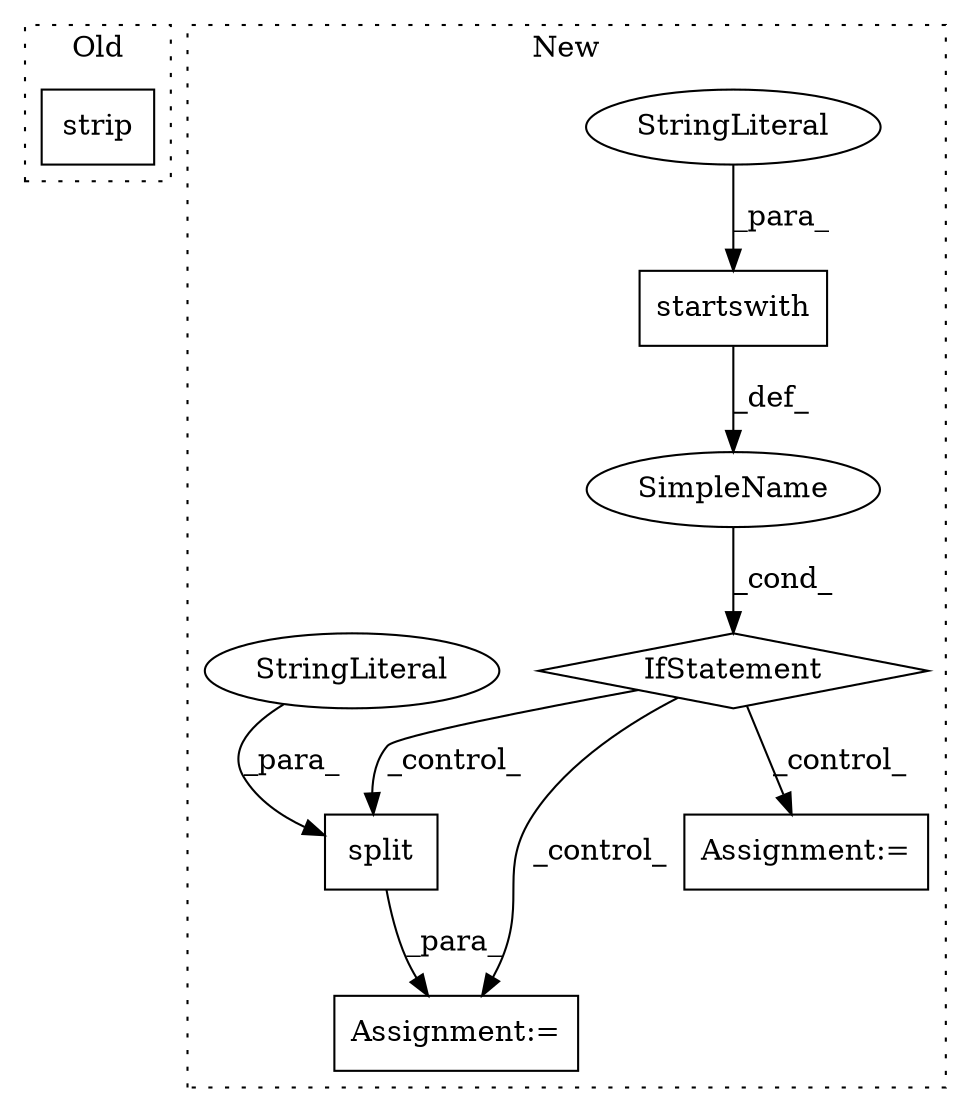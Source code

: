digraph G {
subgraph cluster0 {
1 [label="strip" a="32" s="2702" l="7" shape="box"];
label = "Old";
style="dotted";
}
subgraph cluster1 {
2 [label="startswith" a="32" s="629,643" l="11,1" shape="box"];
3 [label="IfStatement" a="25" s="611,644" l="4,2" shape="diamond"];
4 [label="StringLiteral" a="45" s="640" l="3" shape="ellipse"];
5 [label="Assignment:=" a="7" s="939" l="1" shape="box"];
6 [label="SimpleName" a="42" s="" l="" shape="ellipse"];
7 [label="Assignment:=" a="7" s="684" l="2" shape="box"];
8 [label="split" a="32" s="691,701" l="6,1" shape="box"];
9 [label="StringLiteral" a="45" s="697" l="4" shape="ellipse"];
label = "New";
style="dotted";
}
2 -> 6 [label="_def_"];
3 -> 5 [label="_control_"];
3 -> 7 [label="_control_"];
3 -> 8 [label="_control_"];
4 -> 2 [label="_para_"];
6 -> 3 [label="_cond_"];
8 -> 7 [label="_para_"];
9 -> 8 [label="_para_"];
}